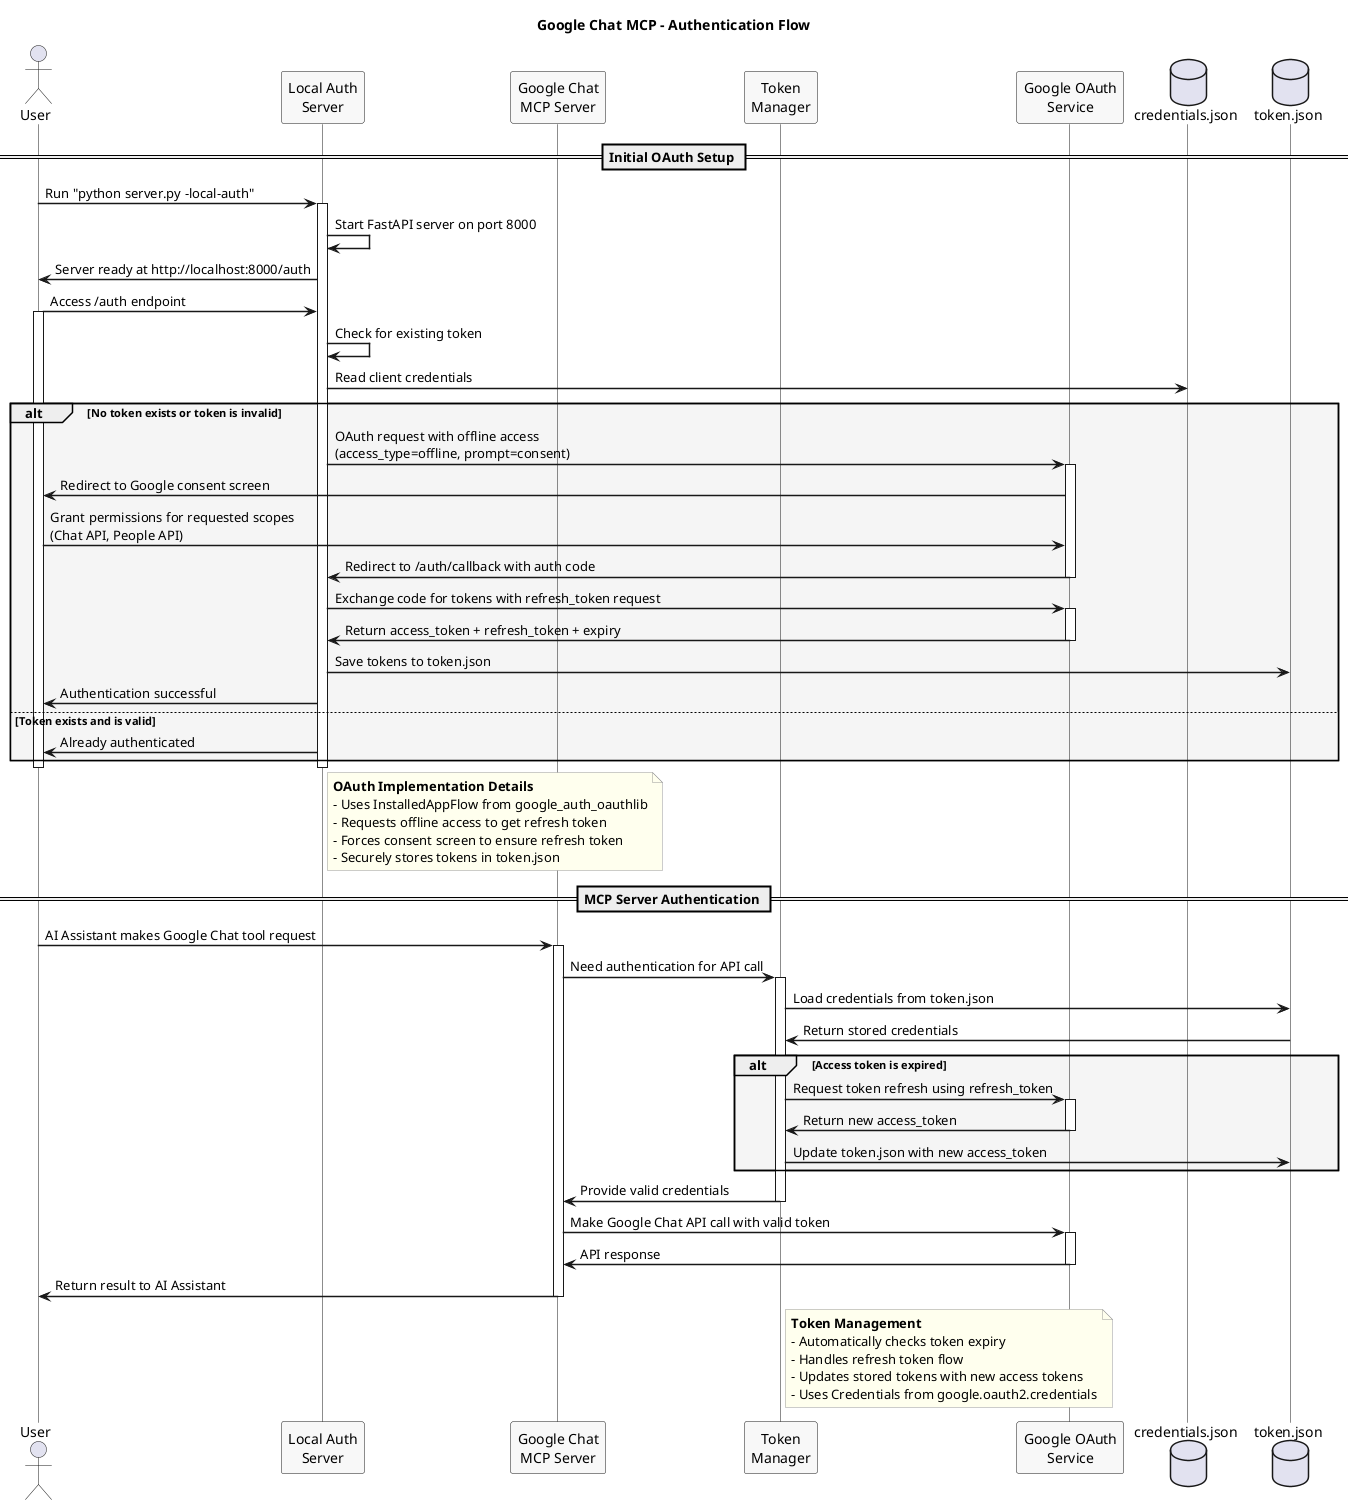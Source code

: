 @startuml
'
' Google Chat MCP - Authentication Flow
'

skinparam {
  BackgroundColor white
  SequenceArrowThickness 1.5
  SequenceGroupBodyBackgroundColor WhiteSmoke
  ParticipantBackgroundColor #f8f8f8
  NoteBackgroundColor #ffffee
  NoteBorderColor #999999
  LifeLineStrategy solid
}

title "Google Chat MCP - Authentication Flow"

actor User as user
participant "Local Auth\nServer" as auth_server
participant "Google Chat\nMCP Server" as mcp_server
participant "Token\nManager" as token_manager
participant "Google OAuth\nService" as google
database "credentials.json" as creds_file
database "token.json" as token_file

== Initial OAuth Setup ==

user -> auth_server : Run "python server.py -local-auth"
activate auth_server
auth_server -> auth_server : Start FastAPI server on port 8000
auth_server -> user : Server ready at http://localhost:8000/auth

user -> auth_server : Access /auth endpoint
activate user
auth_server -> auth_server : Check for existing token
auth_server -> creds_file : Read client credentials

alt No token exists or token is invalid
    auth_server -> google : OAuth request with offline access\n(access_type=offline, prompt=consent)
    activate google
    google -> user : Redirect to Google consent screen
    user -> google : Grant permissions for requested scopes\n(Chat API, People API)
    google -> auth_server : Redirect to /auth/callback with auth code
    deactivate google
    
    auth_server -> google : Exchange code for tokens with refresh_token request
    activate google
    google -> auth_server : Return access_token + refresh_token + expiry
    deactivate google
    
    auth_server -> token_file : Save tokens to token.json
    auth_server -> user : Authentication successful
else Token exists and is valid
    auth_server -> user : Already authenticated
end
deactivate auth_server
deactivate user

note right of auth_server
  <b>OAuth Implementation Details</b>
  - Uses InstalledAppFlow from google_auth_oauthlib
  - Requests offline access to get refresh token
  - Forces consent screen to ensure refresh token
  - Securely stores tokens in token.json
end note

== MCP Server Authentication ==

user -> mcp_server : AI Assistant makes Google Chat tool request
activate mcp_server
mcp_server -> token_manager : Need authentication for API call
activate token_manager
token_manager -> token_file : Load credentials from token.json
token_file -> token_manager : Return stored credentials

alt Access token is expired
    token_manager -> google : Request token refresh using refresh_token
    activate google
    google -> token_manager : Return new access_token
    deactivate google
    token_manager -> token_file : Update token.json with new access_token
end

token_manager -> mcp_server : Provide valid credentials
deactivate token_manager
mcp_server -> google : Make Google Chat API call with valid token
activate google
google -> mcp_server : API response
deactivate google
mcp_server -> user : Return result to AI Assistant
deactivate mcp_server

note right of token_manager
  <b>Token Management</b>
  - Automatically checks token expiry
  - Handles refresh token flow
  - Updates stored tokens with new access tokens
  - Uses Credentials from google.oauth2.credentials
end note

@enduml 
